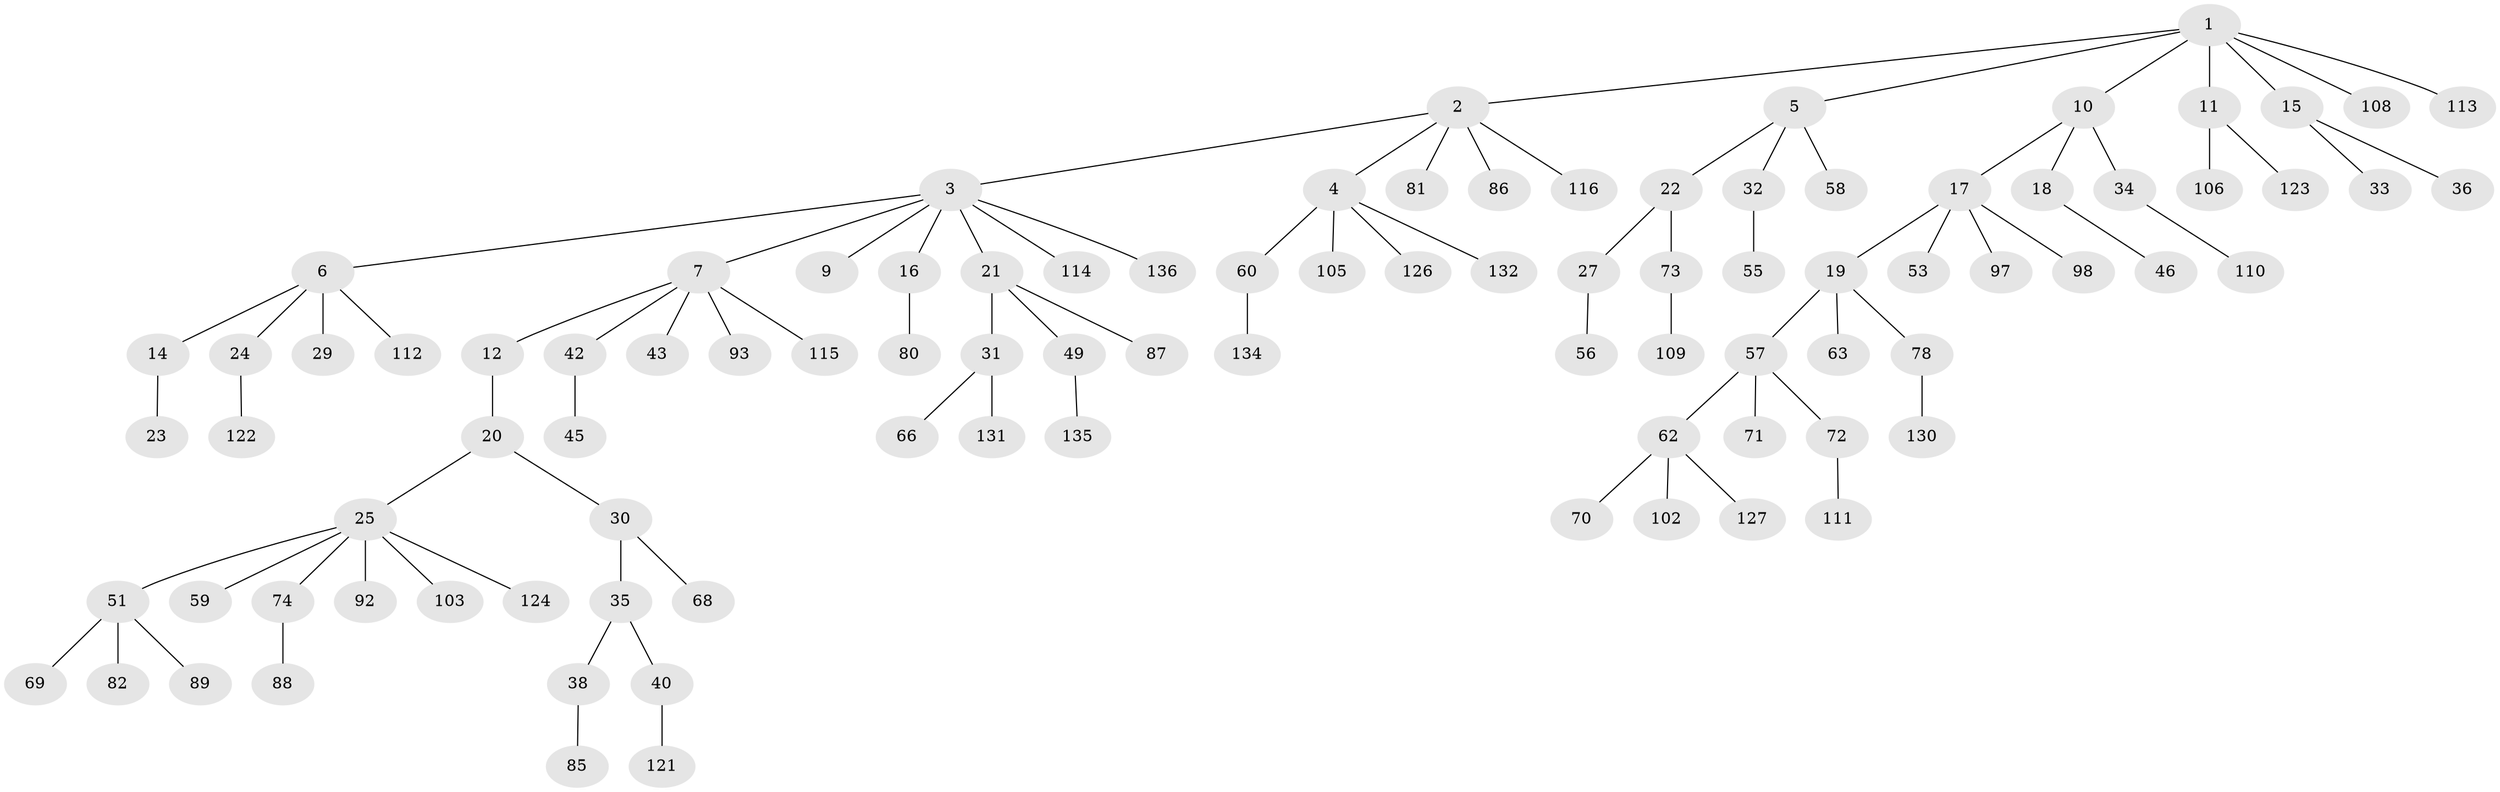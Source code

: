 // Generated by graph-tools (version 1.1) at 2025/52/02/27/25 19:52:10]
// undirected, 95 vertices, 94 edges
graph export_dot {
graph [start="1"]
  node [color=gray90,style=filled];
  1 [super="+8"];
  2 [super="+26"];
  3 [super="+44"];
  4 [super="+13"];
  5 [super="+79"];
  6;
  7 [super="+28"];
  9;
  10 [super="+118"];
  11 [super="+139"];
  12;
  14;
  15 [super="+47"];
  16;
  17 [super="+41"];
  18 [super="+37"];
  19 [super="+52"];
  20;
  21 [super="+129"];
  22 [super="+65"];
  23 [super="+39"];
  24 [super="+50"];
  25 [super="+54"];
  27;
  29 [super="+75"];
  30 [super="+64"];
  31;
  32 [super="+76"];
  33;
  34 [super="+84"];
  35;
  36;
  38 [super="+107"];
  40 [super="+67"];
  42;
  43 [super="+125"];
  45 [super="+137"];
  46 [super="+48"];
  49 [super="+104"];
  51 [super="+83"];
  53;
  55;
  56 [super="+77"];
  57 [super="+61"];
  58;
  59;
  60;
  62 [super="+95"];
  63 [super="+94"];
  66 [super="+96"];
  68;
  69 [super="+117"];
  70 [super="+119"];
  71;
  72 [super="+128"];
  73 [super="+90"];
  74;
  78 [super="+133"];
  80;
  81 [super="+91"];
  82;
  85 [super="+100"];
  86;
  87;
  88;
  89 [super="+99"];
  92;
  93 [super="+101"];
  97;
  98;
  102;
  103;
  105;
  106 [super="+120"];
  108;
  109;
  110;
  111;
  112;
  113;
  114;
  115;
  116;
  121;
  122;
  123;
  124;
  126;
  127;
  130;
  131;
  132;
  134 [super="+138"];
  135;
  136;
  1 -- 2;
  1 -- 5;
  1 -- 10;
  1 -- 15;
  1 -- 108;
  1 -- 113;
  1 -- 11;
  2 -- 3;
  2 -- 4;
  2 -- 86;
  2 -- 81;
  2 -- 116;
  3 -- 6;
  3 -- 7;
  3 -- 9;
  3 -- 16;
  3 -- 21;
  3 -- 114;
  3 -- 136;
  4 -- 105;
  4 -- 132;
  4 -- 126;
  4 -- 60;
  5 -- 22;
  5 -- 32;
  5 -- 58;
  6 -- 14;
  6 -- 24;
  6 -- 29;
  6 -- 112;
  7 -- 12;
  7 -- 42;
  7 -- 43;
  7 -- 93;
  7 -- 115;
  10 -- 17;
  10 -- 18;
  10 -- 34;
  11 -- 106;
  11 -- 123;
  12 -- 20;
  14 -- 23;
  15 -- 33;
  15 -- 36;
  16 -- 80;
  17 -- 19;
  17 -- 53;
  17 -- 97;
  17 -- 98;
  18 -- 46;
  19 -- 63;
  19 -- 78;
  19 -- 57;
  20 -- 25;
  20 -- 30;
  21 -- 31;
  21 -- 49;
  21 -- 87;
  22 -- 27;
  22 -- 73;
  24 -- 122;
  25 -- 51;
  25 -- 59;
  25 -- 74;
  25 -- 92;
  25 -- 124;
  25 -- 103;
  27 -- 56;
  30 -- 35;
  30 -- 68;
  31 -- 66;
  31 -- 131;
  32 -- 55;
  34 -- 110;
  35 -- 38;
  35 -- 40;
  38 -- 85;
  40 -- 121;
  42 -- 45;
  49 -- 135;
  51 -- 69;
  51 -- 82;
  51 -- 89;
  57 -- 71;
  57 -- 72;
  57 -- 62;
  60 -- 134;
  62 -- 70;
  62 -- 102;
  62 -- 127;
  72 -- 111;
  73 -- 109;
  74 -- 88;
  78 -- 130;
}
